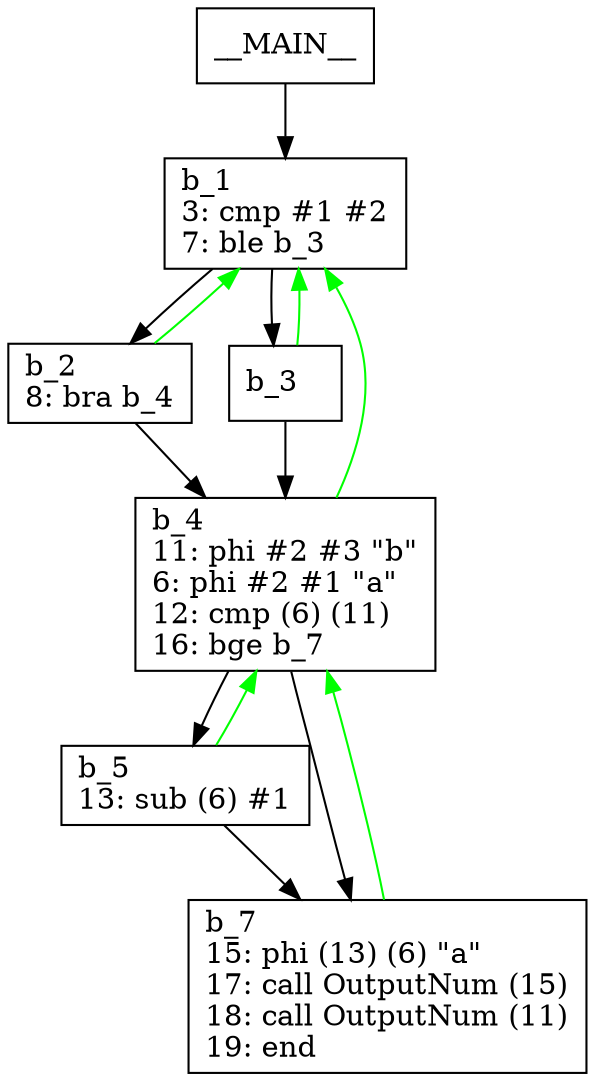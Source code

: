 digraph Computation {
node [shape=box];
__MAIN__ -> b_1;
b_1 [label="b_1\l3: cmp #1 #2\l7: ble b_3\l"]
b_1 -> b_2;
b_2 [label="b_2\l8: bra b_4\l"]
b_2 -> b_4;
b_4 [label="b_4\l11: phi #2 #3 \"b\"\l6: phi #2 #1 \"a\"\l12: cmp (6) (11)\l16: bge b_7\l"]
b_4 -> b_5;
b_5 [label="b_5\l13: sub (6) #1\l"]
b_5 -> b_7;
b_7 [label="b_7\l15: phi (13) (6) \"a\"\l17: call OutputNum (15)\l18: call OutputNum (11)\l19: end\l"]
b_7 -> b_4[color="green"];
b_5 -> b_4[color="green"];
b_4 -> b_7;
b_4 -> b_1[color="green"];
b_2 -> b_1[color="green"];
b_1 -> b_3;
b_3 [label="b_3\l"]
b_3 -> b_4;
b_3 -> b_1[color="green"];
}